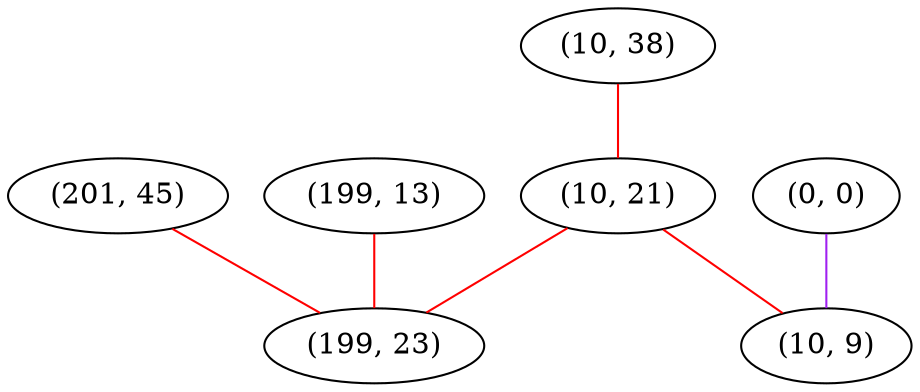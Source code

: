graph "" {
"(201, 45)";
"(10, 38)";
"(199, 13)";
"(10, 21)";
"(0, 0)";
"(199, 23)";
"(10, 9)";
"(201, 45)" -- "(199, 23)"  [color=red, key=0, weight=1];
"(10, 38)" -- "(10, 21)"  [color=red, key=0, weight=1];
"(199, 13)" -- "(199, 23)"  [color=red, key=0, weight=1];
"(10, 21)" -- "(199, 23)"  [color=red, key=0, weight=1];
"(10, 21)" -- "(10, 9)"  [color=red, key=0, weight=1];
"(0, 0)" -- "(10, 9)"  [color=purple, key=0, weight=4];
}
